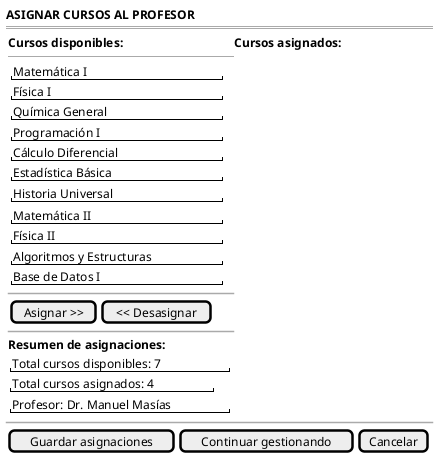 @startsalt asignarProfesorACurso-wireframe
{
    <b>ASIGNAR CURSOS AL PROFESOR</b>
    ===
    {
        {
        <b>Cursos disponibles:</b> | <b>Cursos asignados:</b>
        --
        {
            {
            "Matemática I              " 
            "Física I                  "
            "Química General           "
            "Programación I            "
            "Cálculo Diferencial       "
            "Estadística Básica        "
            "Historia Universal        "
            }
            |
            {
            "Matemática II             "
            "Física II                 "
            "Algoritmos y Estructuras  "
            "Base de Datos I           "
            }
        }
        
        ~~
        
        {[Asignar >>] | [<< Desasignar]}
        
        ~~
        
        <b>Resumen de asignaciones:</b>
        {
            "Total cursos disponibles: 7"
            "Total cursos asignados: 4"
            "Profesor: Dr. Manuel Masías"
        }
        }
        }

        ~~

        {[Guardar asignaciones] | [Continuar gestionando] | [Cancelar]}
    }
}
@endsalt